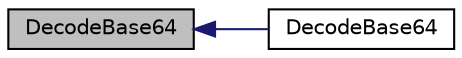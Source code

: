 digraph "DecodeBase64"
{
  edge [fontname="Helvetica",fontsize="10",labelfontname="Helvetica",labelfontsize="10"];
  node [fontname="Helvetica",fontsize="10",shape=record];
  rankdir="LR";
  Node14 [label="DecodeBase64",height=0.2,width=0.4,color="black", fillcolor="grey75", style="filled", fontcolor="black"];
  Node14 -> Node15 [dir="back",color="midnightblue",fontsize="10",style="solid",fontname="Helvetica"];
  Node15 [label="DecodeBase64",height=0.2,width=0.4,color="black", fillcolor="white", style="filled",URL="$utilstrencodings_8cpp.html#a1fc3cb76c00fb587855511c99a715af5"];
}
